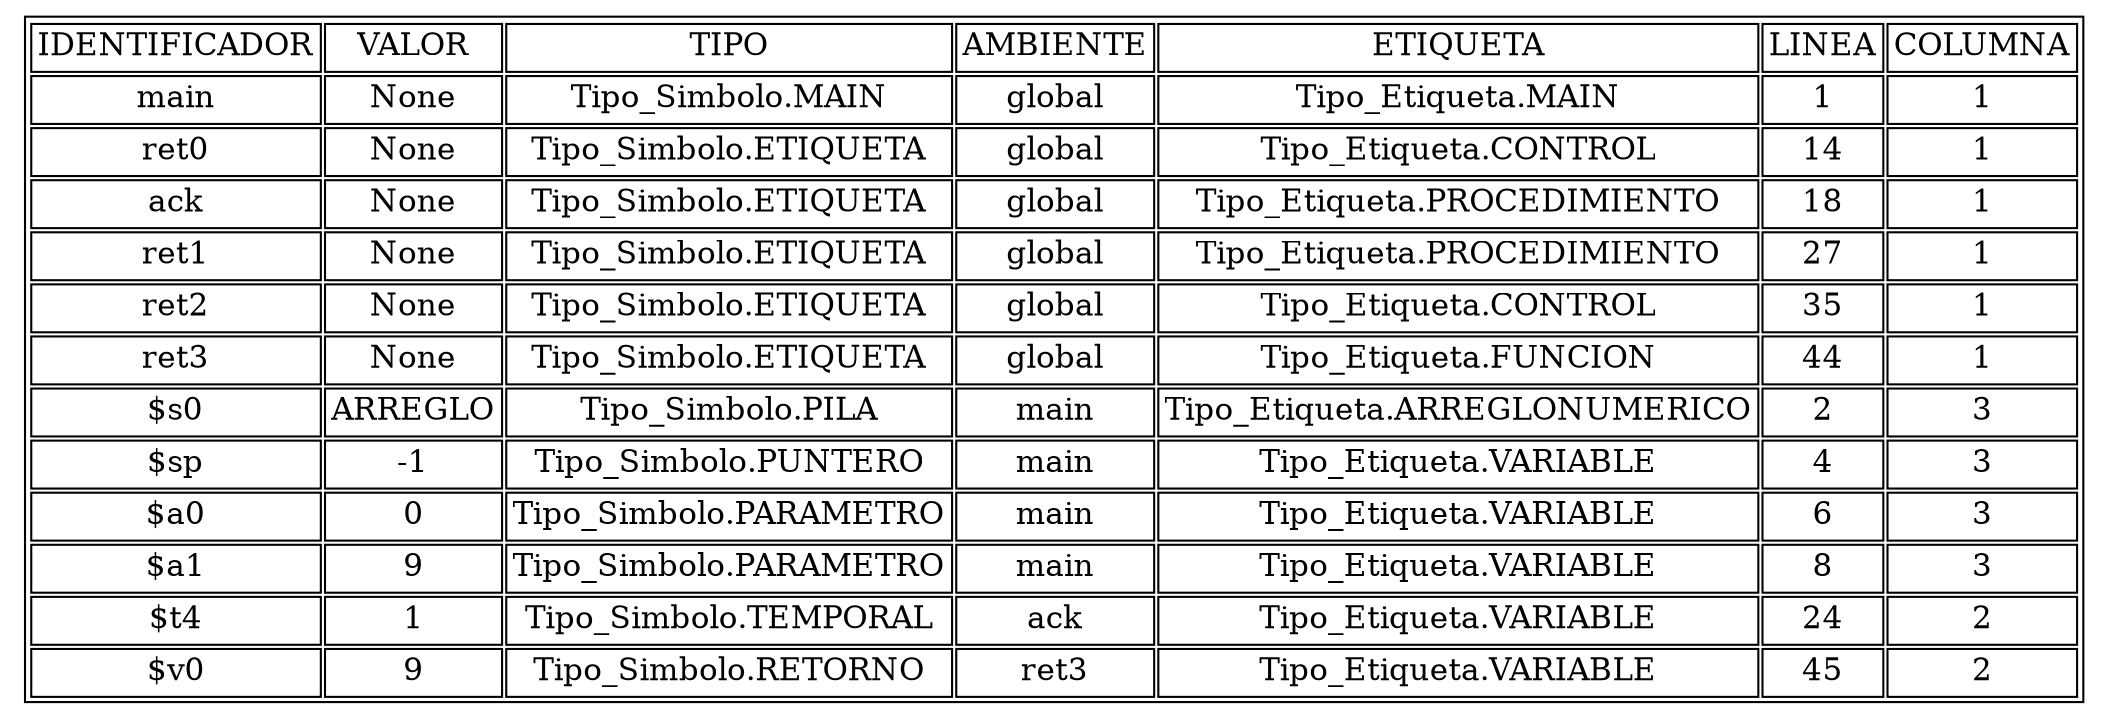 digraph tabla{
graph [ratio=fill];node [label="\N", fontsize=15, shape=plaintext];
graph [bb="0,0,352,154"];
arset [label=<<TABLE ALIGN="LEFT">
<TR><TD>IDENTIFICADOR</TD><TD>VALOR</TD><TD>TIPO</TD><TD>AMBIENTE</TD><TD>ETIQUETA</TD><TD>LINEA</TD><TD>COLUMNA</TD></TR>
<TR><TD>main</TD><TD>None</TD><TD>Tipo_Simbolo.MAIN</TD><TD>global</TD><TD>Tipo_Etiqueta.MAIN</TD><TD>1</TD><TD>1</TD></TR>
<TR><TD>ret0</TD><TD>None</TD><TD>Tipo_Simbolo.ETIQUETA</TD><TD>global</TD><TD>Tipo_Etiqueta.CONTROL</TD><TD>14</TD><TD>1</TD></TR>
<TR><TD>ack</TD><TD>None</TD><TD>Tipo_Simbolo.ETIQUETA</TD><TD>global</TD><TD>Tipo_Etiqueta.PROCEDIMIENTO</TD><TD>18</TD><TD>1</TD></TR>
<TR><TD>ret1</TD><TD>None</TD><TD>Tipo_Simbolo.ETIQUETA</TD><TD>global</TD><TD>Tipo_Etiqueta.PROCEDIMIENTO</TD><TD>27</TD><TD>1</TD></TR>
<TR><TD>ret2</TD><TD>None</TD><TD>Tipo_Simbolo.ETIQUETA</TD><TD>global</TD><TD>Tipo_Etiqueta.CONTROL</TD><TD>35</TD><TD>1</TD></TR>
<TR><TD>ret3</TD><TD>None</TD><TD>Tipo_Simbolo.ETIQUETA</TD><TD>global</TD><TD>Tipo_Etiqueta.FUNCION</TD><TD>44</TD><TD>1</TD></TR>
<TR><TD>$s0</TD><TD>ARREGLO</TD><TD>Tipo_Simbolo.PILA</TD><TD>main</TD><TD>Tipo_Etiqueta.ARREGLONUMERICO</TD><TD>2</TD><TD>3</TD></TR>
<TR><TD>$sp</TD><TD>-1</TD><TD>Tipo_Simbolo.PUNTERO</TD><TD>main</TD><TD>Tipo_Etiqueta.VARIABLE</TD><TD>4</TD><TD>3</TD></TR>
<TR><TD>$a0</TD><TD>0</TD><TD>Tipo_Simbolo.PARAMETRO</TD><TD>main</TD><TD>Tipo_Etiqueta.VARIABLE</TD><TD>6</TD><TD>3</TD></TR>
<TR><TD>$a1</TD><TD>9</TD><TD>Tipo_Simbolo.PARAMETRO</TD><TD>main</TD><TD>Tipo_Etiqueta.VARIABLE</TD><TD>8</TD><TD>3</TD></TR>
<TR><TD>$t4</TD><TD>1</TD><TD>Tipo_Simbolo.TEMPORAL</TD><TD>ack</TD><TD>Tipo_Etiqueta.VARIABLE</TD><TD>24</TD><TD>2</TD></TR>
<TR><TD>$v0</TD><TD>9</TD><TD>Tipo_Simbolo.RETORNO</TD><TD>ret3</TD><TD>Tipo_Etiqueta.VARIABLE</TD><TD>45</TD><TD>2</TD></TR>
</TABLE>
>, ];
}